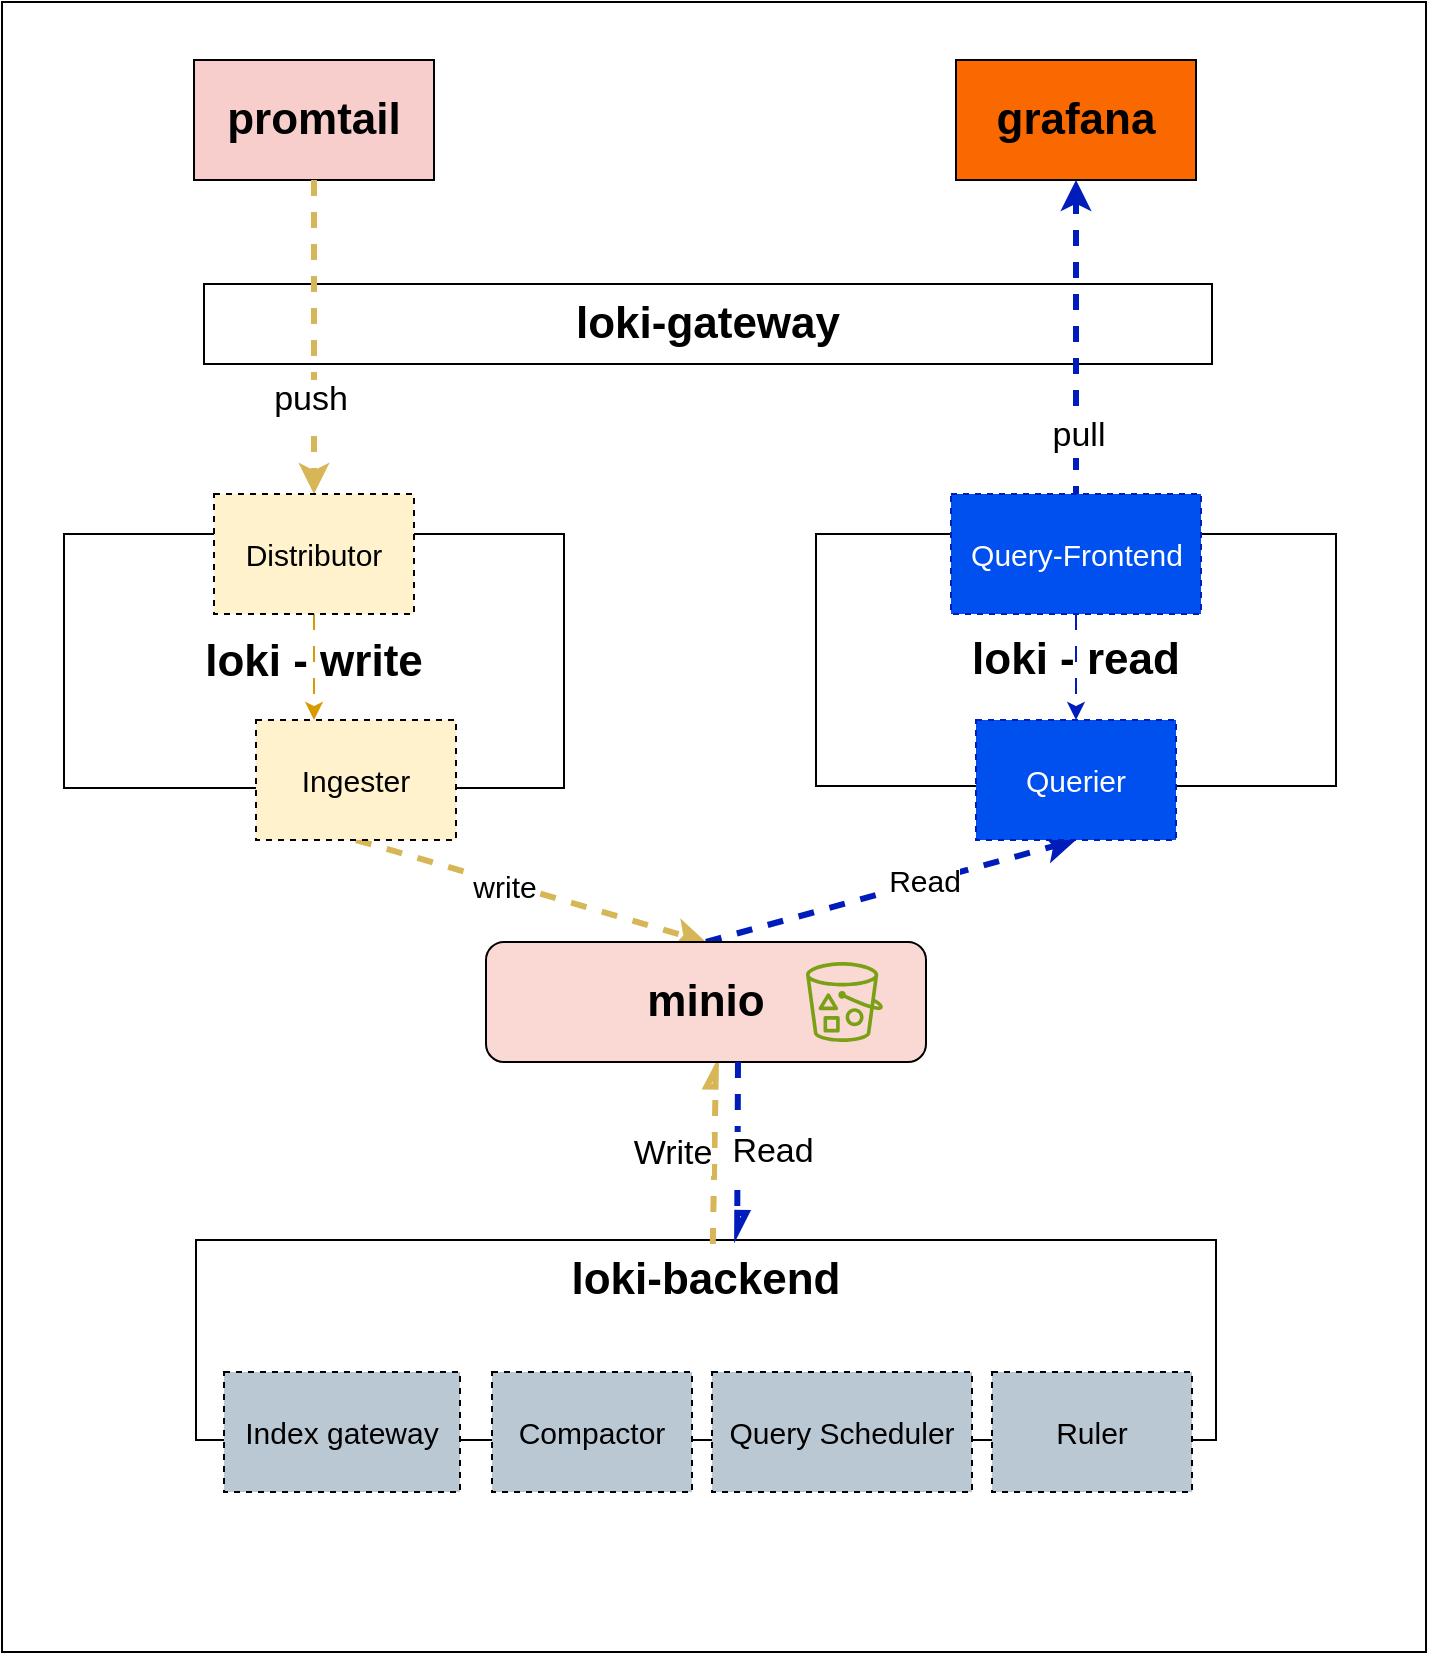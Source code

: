 <mxfile version="24.2.3" type="github">
  <diagram name="Page-1" id="tpmq7KTgLXHAwIFbk8Ce">
    <mxGraphModel dx="1683" dy="916" grid="0" gridSize="10" guides="1" tooltips="1" connect="1" arrows="1" fold="1" page="1" pageScale="1" pageWidth="850" pageHeight="1100" math="0" shadow="0">
      <root>
        <mxCell id="0" />
        <mxCell id="1" parent="0" />
        <mxCell id="jsRmNSJB02YLj93gW8im-1" value="" style="rounded=0;whiteSpace=wrap;html=1;fillColor=none;strokeColor=#000000;" vertex="1" parent="1">
          <mxGeometry x="73" y="128" width="712" height="825" as="geometry" />
        </mxCell>
        <mxCell id="LnWzgC6E7ghx9RHRUX_3-3" value="loki - write" style="rounded=0;whiteSpace=wrap;html=1;fontSize=22;verticalAlign=middle;fontStyle=1;strokeColor=#000000;fillColor=none;" parent="1" vertex="1">
          <mxGeometry x="104" y="394" width="250" height="127" as="geometry" />
        </mxCell>
        <mxCell id="jsRmNSJB02YLj93gW8im-8" style="edgeStyle=orthogonalEdgeStyle;rounded=0;orthogonalLoop=1;jettySize=auto;html=1;exitX=0.5;exitY=1;exitDx=0;exitDy=0;fillColor=#ffe6cc;strokeColor=#d79b00;flowAnimation=1;" edge="1" parent="1" source="LnWzgC6E7ghx9RHRUX_3-7">
          <mxGeometry relative="1" as="geometry">
            <mxPoint x="229" y="487" as="targetPoint" />
          </mxGeometry>
        </mxCell>
        <mxCell id="LnWzgC6E7ghx9RHRUX_3-32" value="&lt;b&gt;loki-gateway&lt;/b&gt;" style="rounded=0;whiteSpace=wrap;html=1;fontSize=22;verticalAlign=middle;strokeColor=#000000;" parent="1" vertex="1">
          <mxGeometry x="174" y="269" width="504" height="40" as="geometry" />
        </mxCell>
        <mxCell id="LnWzgC6E7ghx9RHRUX_3-23" value="promtail" style="rounded=0;whiteSpace=wrap;html=1;fontSize=22;fillColor=#f8cecc;strokeColor=#000000;fontStyle=1" parent="1" vertex="1">
          <mxGeometry x="169" y="157" width="120" height="60" as="geometry" />
        </mxCell>
        <mxCell id="LnWzgC6E7ghx9RHRUX_3-24" value="grafana" style="rounded=0;whiteSpace=wrap;html=1;fontSize=22;fillColor=#fa6800;fontColor=#000000;strokeColor=#000000;fontStyle=1" parent="1" vertex="1">
          <mxGeometry x="550" y="157" width="120" height="60" as="geometry" />
        </mxCell>
        <mxCell id="LnWzgC6E7ghx9RHRUX_3-25" style="edgeStyle=orthogonalEdgeStyle;rounded=0;orthogonalLoop=1;jettySize=auto;html=1;entryX=0.5;entryY=1;entryDx=0;entryDy=0;strokeWidth=3;strokeColor=#001DBC;flowAnimation=1;fillColor=#0050ef;" parent="1" source="LnWzgC6E7ghx9RHRUX_3-10" target="LnWzgC6E7ghx9RHRUX_3-24" edge="1">
          <mxGeometry relative="1" as="geometry" />
        </mxCell>
        <mxCell id="jsRmNSJB02YLj93gW8im-4" value="&lt;font style=&quot;font-size: 17px;&quot;&gt;pull&lt;/font&gt;" style="edgeLabel;html=1;align=center;verticalAlign=middle;resizable=0;points=[];" vertex="1" connectable="0" parent="LnWzgC6E7ghx9RHRUX_3-25">
          <mxGeometry x="-0.44" y="-1" relative="1" as="geometry">
            <mxPoint as="offset" />
          </mxGeometry>
        </mxCell>
        <mxCell id="LnWzgC6E7ghx9RHRUX_3-26" value="&lt;font style=&quot;font-size: 17px;&quot;&gt;push&lt;/font&gt;" style="edgeStyle=orthogonalEdgeStyle;rounded=0;orthogonalLoop=1;jettySize=auto;html=1;exitX=0.5;exitY=1;exitDx=0;exitDy=0;strokeWidth=3;strokeColor=#d6b656;flowAnimation=1;fillColor=#fff2cc;entryX=0.5;entryY=0;entryDx=0;entryDy=0;" parent="1" source="LnWzgC6E7ghx9RHRUX_3-23" target="LnWzgC6E7ghx9RHRUX_3-7" edge="1">
          <mxGeometry x="0.401" y="-2" relative="1" as="geometry">
            <mxPoint as="offset" />
          </mxGeometry>
        </mxCell>
        <mxCell id="LnWzgC6E7ghx9RHRUX_3-29" value="" style="group;strokeColor=none;" parent="1" vertex="1" connectable="0">
          <mxGeometry x="170" y="747" width="510" height="126" as="geometry" />
        </mxCell>
        <mxCell id="LnWzgC6E7ghx9RHRUX_3-16" value="loki-backend" style="rounded=0;whiteSpace=wrap;html=1;fontSize=22;verticalAlign=top;fontStyle=1;strokeColor=#000000;" parent="LnWzgC6E7ghx9RHRUX_3-29" vertex="1">
          <mxGeometry width="510" height="100" as="geometry" />
        </mxCell>
        <mxCell id="LnWzgC6E7ghx9RHRUX_3-17" value="Index gateway" style="rounded=0;whiteSpace=wrap;html=1;fillColor=#bac8d3;strokeColor=#000000;dashed=1;fontSize=15;" parent="LnWzgC6E7ghx9RHRUX_3-29" vertex="1">
          <mxGeometry x="14" y="66" width="118" height="60" as="geometry" />
        </mxCell>
        <mxCell id="LnWzgC6E7ghx9RHRUX_3-18" value="Compactor" style="rounded=0;whiteSpace=wrap;html=1;fillColor=#bac8d3;strokeColor=#000000;dashed=1;fontSize=15;" parent="LnWzgC6E7ghx9RHRUX_3-29" vertex="1">
          <mxGeometry x="148" y="66" width="100" height="60" as="geometry" />
        </mxCell>
        <mxCell id="LnWzgC6E7ghx9RHRUX_3-19" value="Query Scheduler" style="rounded=0;whiteSpace=wrap;html=1;fillColor=#bac8d3;strokeColor=#000000;dashed=1;fontSize=15;" parent="LnWzgC6E7ghx9RHRUX_3-29" vertex="1">
          <mxGeometry x="258" y="66" width="130" height="60" as="geometry" />
        </mxCell>
        <mxCell id="LnWzgC6E7ghx9RHRUX_3-20" value="Ruler" style="rounded=0;whiteSpace=wrap;html=1;fillColor=#bac8d3;strokeColor=#000000;dashed=1;fontSize=15;" parent="LnWzgC6E7ghx9RHRUX_3-29" vertex="1">
          <mxGeometry x="398" y="66" width="100" height="60" as="geometry" />
        </mxCell>
        <mxCell id="LnWzgC6E7ghx9RHRUX_3-13" style="rounded=0;orthogonalLoop=1;jettySize=auto;html=1;exitX=0.5;exitY=1;exitDx=0;exitDy=0;entryX=0.5;entryY=0;entryDx=0;entryDy=0;strokeWidth=3;strokeColor=#d6b656;flowAnimation=1;fillColor=#fff2cc;" parent="1" source="LnWzgC6E7ghx9RHRUX_3-6" target="LnWzgC6E7ghx9RHRUX_3-1" edge="1">
          <mxGeometry relative="1" as="geometry" />
        </mxCell>
        <mxCell id="jsRmNSJB02YLj93gW8im-2" value="&lt;font style=&quot;font-size: 15px;&quot;&gt;write&lt;/font&gt;" style="edgeLabel;html=1;align=center;verticalAlign=middle;resizable=0;points=[];fontSize=15;" vertex="1" connectable="0" parent="LnWzgC6E7ghx9RHRUX_3-13">
          <mxGeometry x="-0.149" y="-1" relative="1" as="geometry">
            <mxPoint as="offset" />
          </mxGeometry>
        </mxCell>
        <mxCell id="LnWzgC6E7ghx9RHRUX_3-14" style="rounded=0;orthogonalLoop=1;jettySize=auto;html=1;exitX=0.5;exitY=0;exitDx=0;exitDy=0;entryX=0.5;entryY=1;entryDx=0;entryDy=0;strokeWidth=3;strokeColor=#001DBC;flowAnimation=1;fillColor=#0050ef;" parent="1" source="LnWzgC6E7ghx9RHRUX_3-1" target="LnWzgC6E7ghx9RHRUX_3-12" edge="1">
          <mxGeometry relative="1" as="geometry" />
        </mxCell>
        <mxCell id="jsRmNSJB02YLj93gW8im-3" value="&lt;font style=&quot;font-size: 15px;&quot;&gt;Read&lt;/font&gt;" style="edgeLabel;html=1;align=center;verticalAlign=middle;resizable=0;points=[];fontSize=15;" vertex="1" connectable="0" parent="LnWzgC6E7ghx9RHRUX_3-14">
          <mxGeometry x="0.185" y="1" relative="1" as="geometry">
            <mxPoint as="offset" />
          </mxGeometry>
        </mxCell>
        <mxCell id="LnWzgC6E7ghx9RHRUX_3-21" style="rounded=0;orthogonalLoop=1;jettySize=auto;html=1;exitX=0.389;exitY=0.02;exitDx=0;exitDy=0;strokeWidth=3;strokeColor=#d6b656;flowAnimation=1;entryX=0.25;entryY=1;entryDx=0;entryDy=0;exitPerimeter=0;endArrow=async;endFill=0;fillColor=#fff2cc;" parent="1" edge="1">
          <mxGeometry relative="1" as="geometry">
            <mxPoint x="428.39" y="749" as="sourcePoint" />
            <mxPoint x="430" y="658" as="targetPoint" />
          </mxGeometry>
        </mxCell>
        <mxCell id="jsRmNSJB02YLj93gW8im-6" value="Write" style="edgeLabel;html=1;align=center;verticalAlign=middle;resizable=0;points=[];fontSize=17;" vertex="1" connectable="0" parent="LnWzgC6E7ghx9RHRUX_3-21">
          <mxGeometry x="0.089" y="3" relative="1" as="geometry">
            <mxPoint x="-19" y="4" as="offset" />
          </mxGeometry>
        </mxCell>
        <mxCell id="LnWzgC6E7ghx9RHRUX_3-1" value="minio&lt;br style=&quot;font-size: 22px;&quot;&gt;" style="rounded=1;whiteSpace=wrap;html=1;fontSize=22;fillColor=#fad9d5;strokeColor=#000000;fontStyle=1" parent="1" vertex="1">
          <mxGeometry x="315" y="598" width="220" height="60" as="geometry" />
        </mxCell>
        <mxCell id="LnWzgC6E7ghx9RHRUX_3-31" value="" style="sketch=0;outlineConnect=0;fontColor=#232F3E;gradientColor=none;fillColor=#7AA116;strokeColor=#000000;dashed=0;verticalLabelPosition=bottom;verticalAlign=top;align=center;html=1;fontSize=12;fontStyle=0;aspect=fixed;pointerEvents=1;shape=mxgraph.aws4.bucket_with_objects;" parent="1" vertex="1">
          <mxGeometry x="475" y="608" width="38.46" height="40" as="geometry" />
        </mxCell>
        <mxCell id="jsRmNSJB02YLj93gW8im-5" style="rounded=0;orthogonalLoop=1;jettySize=auto;html=1;exitX=0.75;exitY=1;exitDx=0;exitDy=0;strokeWidth=3;strokeColor=#001DBC;flowAnimation=1;entryX=0.607;entryY=-0.012;entryDx=0;entryDy=0;entryPerimeter=0;endArrow=async;endFill=0;fillColor=#0050ef;" edge="1" parent="1">
          <mxGeometry relative="1" as="geometry">
            <mxPoint x="441" y="658" as="sourcePoint" />
            <mxPoint x="440.57" y="745.8" as="targetPoint" />
          </mxGeometry>
        </mxCell>
        <mxCell id="jsRmNSJB02YLj93gW8im-7" value="Read" style="edgeLabel;html=1;align=center;verticalAlign=middle;resizable=0;points=[];fontSize=17;" vertex="1" connectable="0" parent="jsRmNSJB02YLj93gW8im-5">
          <mxGeometry x="-0.08" y="1" relative="1" as="geometry">
            <mxPoint x="16" y="4" as="offset" />
          </mxGeometry>
        </mxCell>
        <mxCell id="LnWzgC6E7ghx9RHRUX_3-6" value="Ingester" style="rounded=0;whiteSpace=wrap;html=1;fillColor=#fff2cc;strokeColor=#000000;dashed=1;fontSize=15;" parent="1" vertex="1">
          <mxGeometry x="200" y="487" width="100" height="60" as="geometry" />
        </mxCell>
        <mxCell id="LnWzgC6E7ghx9RHRUX_3-7" value="Distributor" style="rounded=0;whiteSpace=wrap;html=1;fillColor=#fff2cc;strokeColor=#000000;dashed=1;fontSize=15;" parent="1" vertex="1">
          <mxGeometry x="179" y="374" width="100" height="60" as="geometry" />
        </mxCell>
        <mxCell id="LnWzgC6E7ghx9RHRUX_3-10" value="loki - read" style="rounded=0;whiteSpace=wrap;html=1;fontSize=22;verticalAlign=middle;fontStyle=1;strokeColor=#000000;fillColor=none;" parent="1" vertex="1">
          <mxGeometry x="480" y="394" width="260" height="126" as="geometry" />
        </mxCell>
        <mxCell id="jsRmNSJB02YLj93gW8im-9" style="edgeStyle=orthogonalEdgeStyle;rounded=0;orthogonalLoop=1;jettySize=auto;html=1;exitX=0.5;exitY=1;exitDx=0;exitDy=0;fillColor=#0050ef;strokeColor=#001DBC;flowAnimation=1;" edge="1" parent="1" source="LnWzgC6E7ghx9RHRUX_3-11" target="LnWzgC6E7ghx9RHRUX_3-12">
          <mxGeometry relative="1" as="geometry" />
        </mxCell>
        <mxCell id="LnWzgC6E7ghx9RHRUX_3-11" value="Query-Frontend" style="rounded=0;whiteSpace=wrap;html=1;fillColor=#0050ef;strokeColor=#001DBC;dashed=1;fontColor=#ffffff;fontSize=15;" parent="1" vertex="1">
          <mxGeometry x="547.5" y="374" width="125" height="60" as="geometry" />
        </mxCell>
        <mxCell id="LnWzgC6E7ghx9RHRUX_3-12" value="Querier" style="rounded=0;whiteSpace=wrap;html=1;fillColor=#0050ef;strokeColor=#001DBC;dashed=1;fontColor=#ffffff;fontSize=15;" parent="1" vertex="1">
          <mxGeometry x="560" y="487" width="100" height="60" as="geometry" />
        </mxCell>
      </root>
    </mxGraphModel>
  </diagram>
</mxfile>
